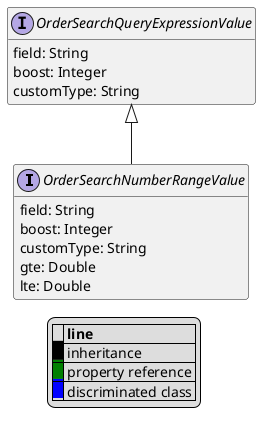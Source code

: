 @startuml

hide empty fields
hide empty methods
legend
|= |= line |
|<back:black>   </back>| inheritance |
|<back:green>   </back>| property reference |
|<back:blue>   </back>| discriminated class |
endlegend
interface OrderSearchNumberRangeValue [[OrderSearchNumberRangeValue.svg]] extends OrderSearchQueryExpressionValue {
    field: String
    boost: Integer
    customType: String
    gte: Double
    lte: Double
}
interface OrderSearchQueryExpressionValue [[OrderSearchQueryExpressionValue.svg]]  {
    field: String
    boost: Integer
    customType: String
}





@enduml
